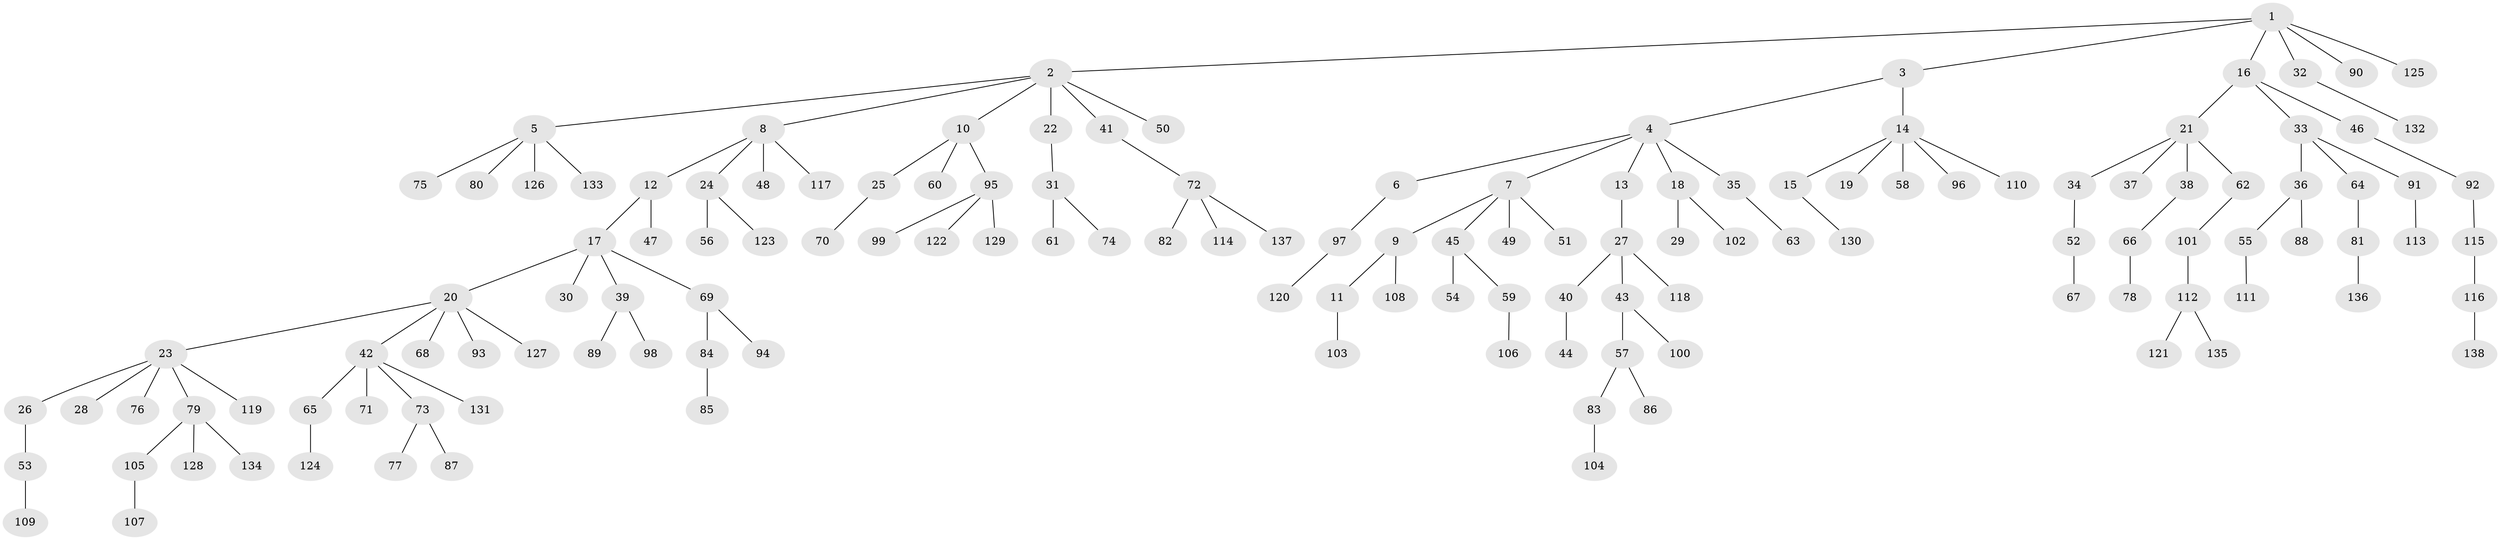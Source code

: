 // Generated by graph-tools (version 1.1) at 2025/26/03/09/25 03:26:29]
// undirected, 138 vertices, 137 edges
graph export_dot {
graph [start="1"]
  node [color=gray90,style=filled];
  1;
  2;
  3;
  4;
  5;
  6;
  7;
  8;
  9;
  10;
  11;
  12;
  13;
  14;
  15;
  16;
  17;
  18;
  19;
  20;
  21;
  22;
  23;
  24;
  25;
  26;
  27;
  28;
  29;
  30;
  31;
  32;
  33;
  34;
  35;
  36;
  37;
  38;
  39;
  40;
  41;
  42;
  43;
  44;
  45;
  46;
  47;
  48;
  49;
  50;
  51;
  52;
  53;
  54;
  55;
  56;
  57;
  58;
  59;
  60;
  61;
  62;
  63;
  64;
  65;
  66;
  67;
  68;
  69;
  70;
  71;
  72;
  73;
  74;
  75;
  76;
  77;
  78;
  79;
  80;
  81;
  82;
  83;
  84;
  85;
  86;
  87;
  88;
  89;
  90;
  91;
  92;
  93;
  94;
  95;
  96;
  97;
  98;
  99;
  100;
  101;
  102;
  103;
  104;
  105;
  106;
  107;
  108;
  109;
  110;
  111;
  112;
  113;
  114;
  115;
  116;
  117;
  118;
  119;
  120;
  121;
  122;
  123;
  124;
  125;
  126;
  127;
  128;
  129;
  130;
  131;
  132;
  133;
  134;
  135;
  136;
  137;
  138;
  1 -- 2;
  1 -- 3;
  1 -- 16;
  1 -- 32;
  1 -- 90;
  1 -- 125;
  2 -- 5;
  2 -- 8;
  2 -- 10;
  2 -- 22;
  2 -- 41;
  2 -- 50;
  3 -- 4;
  3 -- 14;
  4 -- 6;
  4 -- 7;
  4 -- 13;
  4 -- 18;
  4 -- 35;
  5 -- 75;
  5 -- 80;
  5 -- 126;
  5 -- 133;
  6 -- 97;
  7 -- 9;
  7 -- 45;
  7 -- 49;
  7 -- 51;
  8 -- 12;
  8 -- 24;
  8 -- 48;
  8 -- 117;
  9 -- 11;
  9 -- 108;
  10 -- 25;
  10 -- 60;
  10 -- 95;
  11 -- 103;
  12 -- 17;
  12 -- 47;
  13 -- 27;
  14 -- 15;
  14 -- 19;
  14 -- 58;
  14 -- 96;
  14 -- 110;
  15 -- 130;
  16 -- 21;
  16 -- 33;
  16 -- 46;
  17 -- 20;
  17 -- 30;
  17 -- 39;
  17 -- 69;
  18 -- 29;
  18 -- 102;
  20 -- 23;
  20 -- 42;
  20 -- 68;
  20 -- 93;
  20 -- 127;
  21 -- 34;
  21 -- 37;
  21 -- 38;
  21 -- 62;
  22 -- 31;
  23 -- 26;
  23 -- 28;
  23 -- 76;
  23 -- 79;
  23 -- 119;
  24 -- 56;
  24 -- 123;
  25 -- 70;
  26 -- 53;
  27 -- 40;
  27 -- 43;
  27 -- 118;
  31 -- 61;
  31 -- 74;
  32 -- 132;
  33 -- 36;
  33 -- 64;
  33 -- 91;
  34 -- 52;
  35 -- 63;
  36 -- 55;
  36 -- 88;
  38 -- 66;
  39 -- 89;
  39 -- 98;
  40 -- 44;
  41 -- 72;
  42 -- 65;
  42 -- 71;
  42 -- 73;
  42 -- 131;
  43 -- 57;
  43 -- 100;
  45 -- 54;
  45 -- 59;
  46 -- 92;
  52 -- 67;
  53 -- 109;
  55 -- 111;
  57 -- 83;
  57 -- 86;
  59 -- 106;
  62 -- 101;
  64 -- 81;
  65 -- 124;
  66 -- 78;
  69 -- 84;
  69 -- 94;
  72 -- 82;
  72 -- 114;
  72 -- 137;
  73 -- 77;
  73 -- 87;
  79 -- 105;
  79 -- 128;
  79 -- 134;
  81 -- 136;
  83 -- 104;
  84 -- 85;
  91 -- 113;
  92 -- 115;
  95 -- 99;
  95 -- 122;
  95 -- 129;
  97 -- 120;
  101 -- 112;
  105 -- 107;
  112 -- 121;
  112 -- 135;
  115 -- 116;
  116 -- 138;
}
